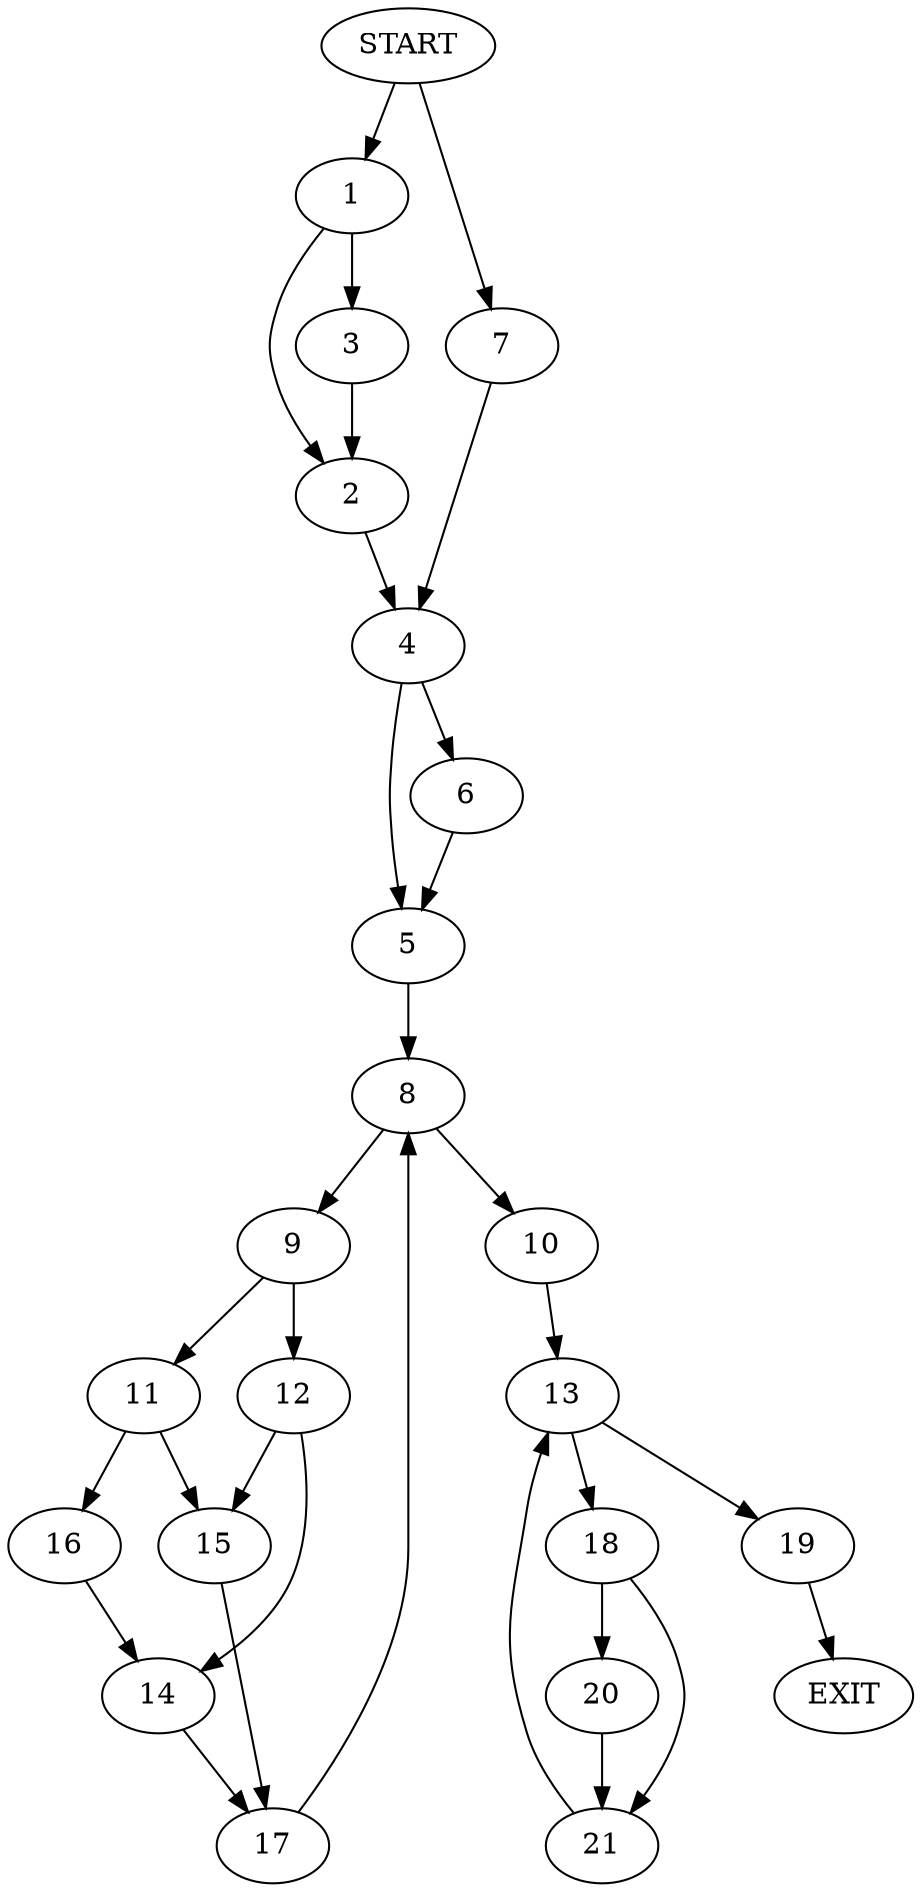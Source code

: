 digraph {
0 [label="START"]
22 [label="EXIT"]
0 -> 1
1 -> 2
1 -> 3
3 -> 2
2 -> 4
4 -> 5
4 -> 6
0 -> 7
7 -> 4
5 -> 8
6 -> 5
8 -> 9
8 -> 10
9 -> 11
9 -> 12
10 -> 13
12 -> 14
12 -> 15
11 -> 16
11 -> 15
16 -> 14
15 -> 17
14 -> 17
17 -> 8
13 -> 18
13 -> 19
18 -> 20
18 -> 21
19 -> 22
20 -> 21
21 -> 13
}
